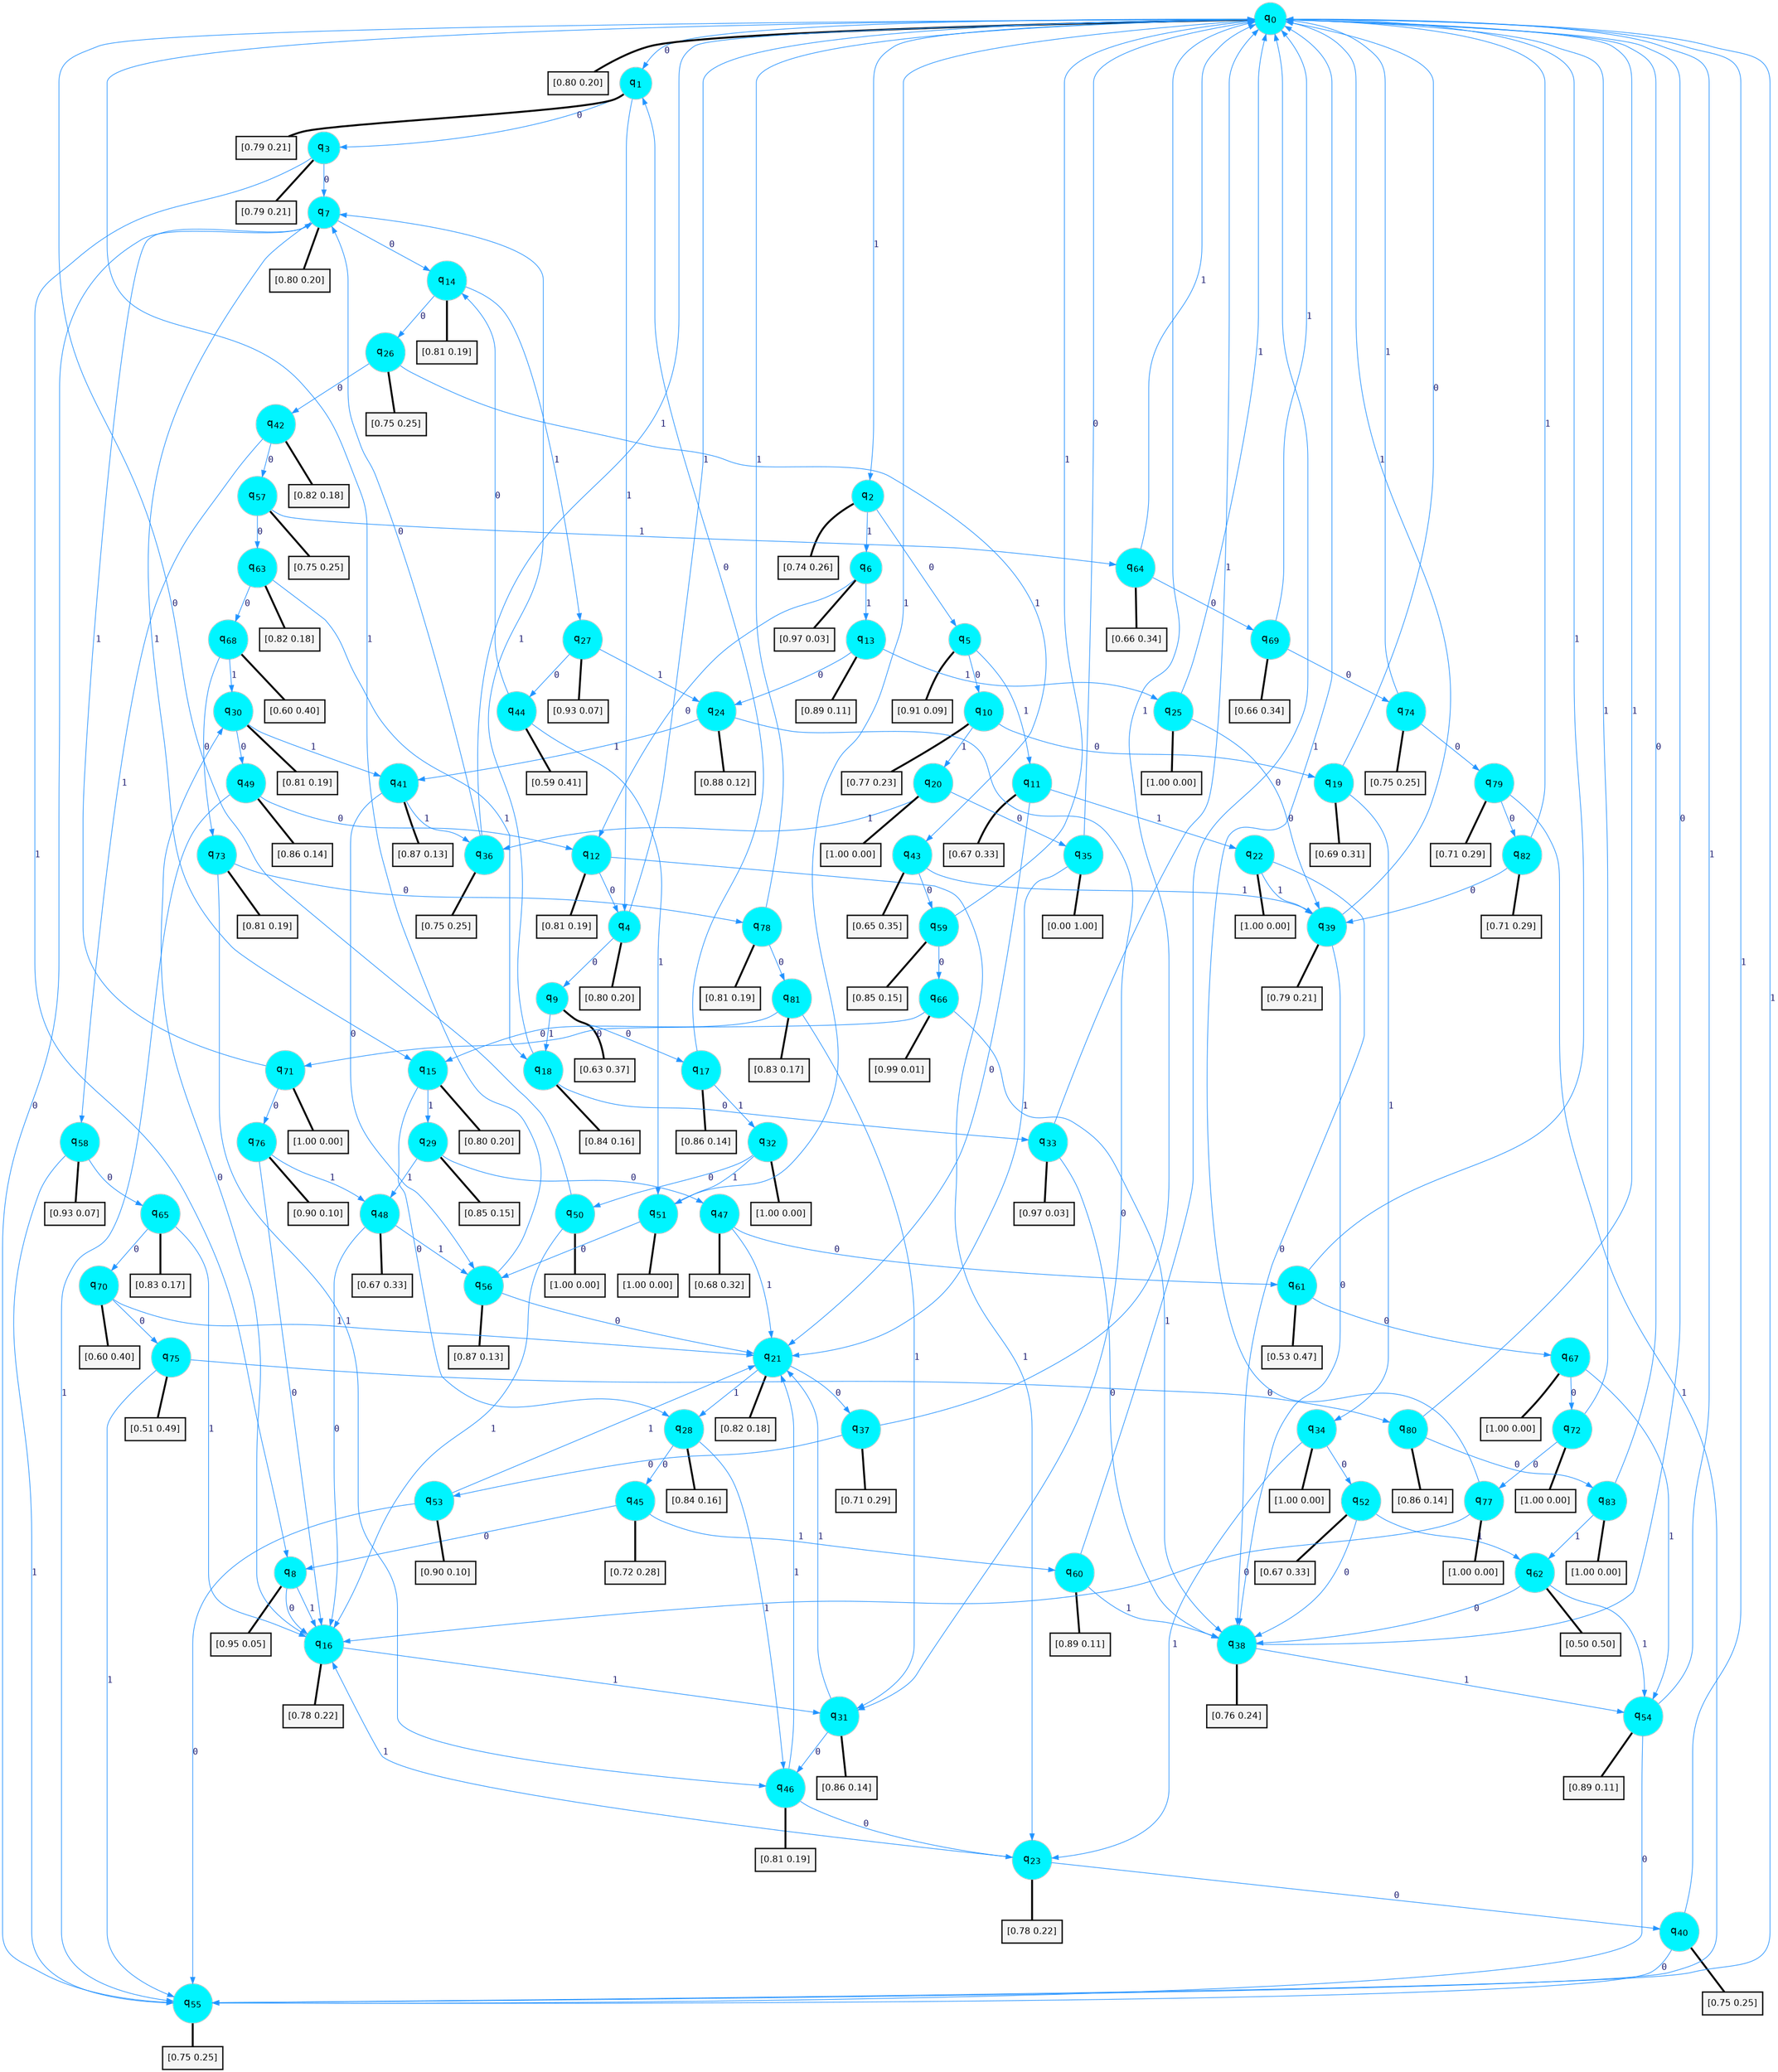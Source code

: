digraph G {
graph [
bgcolor=transparent, dpi=300, rankdir=TD, size="40,25"];
node [
color=gray, fillcolor=turquoise1, fontcolor=black, fontname=Helvetica, fontsize=16, fontweight=bold, shape=circle, style=filled];
edge [
arrowsize=1, color=dodgerblue1, fontcolor=midnightblue, fontname=courier, fontweight=bold, penwidth=1, style=solid, weight=20];
0[label=<q<SUB>0</SUB>>];
1[label=<q<SUB>1</SUB>>];
2[label=<q<SUB>2</SUB>>];
3[label=<q<SUB>3</SUB>>];
4[label=<q<SUB>4</SUB>>];
5[label=<q<SUB>5</SUB>>];
6[label=<q<SUB>6</SUB>>];
7[label=<q<SUB>7</SUB>>];
8[label=<q<SUB>8</SUB>>];
9[label=<q<SUB>9</SUB>>];
10[label=<q<SUB>10</SUB>>];
11[label=<q<SUB>11</SUB>>];
12[label=<q<SUB>12</SUB>>];
13[label=<q<SUB>13</SUB>>];
14[label=<q<SUB>14</SUB>>];
15[label=<q<SUB>15</SUB>>];
16[label=<q<SUB>16</SUB>>];
17[label=<q<SUB>17</SUB>>];
18[label=<q<SUB>18</SUB>>];
19[label=<q<SUB>19</SUB>>];
20[label=<q<SUB>20</SUB>>];
21[label=<q<SUB>21</SUB>>];
22[label=<q<SUB>22</SUB>>];
23[label=<q<SUB>23</SUB>>];
24[label=<q<SUB>24</SUB>>];
25[label=<q<SUB>25</SUB>>];
26[label=<q<SUB>26</SUB>>];
27[label=<q<SUB>27</SUB>>];
28[label=<q<SUB>28</SUB>>];
29[label=<q<SUB>29</SUB>>];
30[label=<q<SUB>30</SUB>>];
31[label=<q<SUB>31</SUB>>];
32[label=<q<SUB>32</SUB>>];
33[label=<q<SUB>33</SUB>>];
34[label=<q<SUB>34</SUB>>];
35[label=<q<SUB>35</SUB>>];
36[label=<q<SUB>36</SUB>>];
37[label=<q<SUB>37</SUB>>];
38[label=<q<SUB>38</SUB>>];
39[label=<q<SUB>39</SUB>>];
40[label=<q<SUB>40</SUB>>];
41[label=<q<SUB>41</SUB>>];
42[label=<q<SUB>42</SUB>>];
43[label=<q<SUB>43</SUB>>];
44[label=<q<SUB>44</SUB>>];
45[label=<q<SUB>45</SUB>>];
46[label=<q<SUB>46</SUB>>];
47[label=<q<SUB>47</SUB>>];
48[label=<q<SUB>48</SUB>>];
49[label=<q<SUB>49</SUB>>];
50[label=<q<SUB>50</SUB>>];
51[label=<q<SUB>51</SUB>>];
52[label=<q<SUB>52</SUB>>];
53[label=<q<SUB>53</SUB>>];
54[label=<q<SUB>54</SUB>>];
55[label=<q<SUB>55</SUB>>];
56[label=<q<SUB>56</SUB>>];
57[label=<q<SUB>57</SUB>>];
58[label=<q<SUB>58</SUB>>];
59[label=<q<SUB>59</SUB>>];
60[label=<q<SUB>60</SUB>>];
61[label=<q<SUB>61</SUB>>];
62[label=<q<SUB>62</SUB>>];
63[label=<q<SUB>63</SUB>>];
64[label=<q<SUB>64</SUB>>];
65[label=<q<SUB>65</SUB>>];
66[label=<q<SUB>66</SUB>>];
67[label=<q<SUB>67</SUB>>];
68[label=<q<SUB>68</SUB>>];
69[label=<q<SUB>69</SUB>>];
70[label=<q<SUB>70</SUB>>];
71[label=<q<SUB>71</SUB>>];
72[label=<q<SUB>72</SUB>>];
73[label=<q<SUB>73</SUB>>];
74[label=<q<SUB>74</SUB>>];
75[label=<q<SUB>75</SUB>>];
76[label=<q<SUB>76</SUB>>];
77[label=<q<SUB>77</SUB>>];
78[label=<q<SUB>78</SUB>>];
79[label=<q<SUB>79</SUB>>];
80[label=<q<SUB>80</SUB>>];
81[label=<q<SUB>81</SUB>>];
82[label=<q<SUB>82</SUB>>];
83[label=<q<SUB>83</SUB>>];
84[label="[0.80 0.20]", shape=box,fontcolor=black, fontname=Helvetica, fontsize=14, penwidth=2, fillcolor=whitesmoke,color=black];
85[label="[0.79 0.21]", shape=box,fontcolor=black, fontname=Helvetica, fontsize=14, penwidth=2, fillcolor=whitesmoke,color=black];
86[label="[0.74 0.26]", shape=box,fontcolor=black, fontname=Helvetica, fontsize=14, penwidth=2, fillcolor=whitesmoke,color=black];
87[label="[0.79 0.21]", shape=box,fontcolor=black, fontname=Helvetica, fontsize=14, penwidth=2, fillcolor=whitesmoke,color=black];
88[label="[0.80 0.20]", shape=box,fontcolor=black, fontname=Helvetica, fontsize=14, penwidth=2, fillcolor=whitesmoke,color=black];
89[label="[0.91 0.09]", shape=box,fontcolor=black, fontname=Helvetica, fontsize=14, penwidth=2, fillcolor=whitesmoke,color=black];
90[label="[0.97 0.03]", shape=box,fontcolor=black, fontname=Helvetica, fontsize=14, penwidth=2, fillcolor=whitesmoke,color=black];
91[label="[0.80 0.20]", shape=box,fontcolor=black, fontname=Helvetica, fontsize=14, penwidth=2, fillcolor=whitesmoke,color=black];
92[label="[0.95 0.05]", shape=box,fontcolor=black, fontname=Helvetica, fontsize=14, penwidth=2, fillcolor=whitesmoke,color=black];
93[label="[0.63 0.37]", shape=box,fontcolor=black, fontname=Helvetica, fontsize=14, penwidth=2, fillcolor=whitesmoke,color=black];
94[label="[0.77 0.23]", shape=box,fontcolor=black, fontname=Helvetica, fontsize=14, penwidth=2, fillcolor=whitesmoke,color=black];
95[label="[0.67 0.33]", shape=box,fontcolor=black, fontname=Helvetica, fontsize=14, penwidth=2, fillcolor=whitesmoke,color=black];
96[label="[0.81 0.19]", shape=box,fontcolor=black, fontname=Helvetica, fontsize=14, penwidth=2, fillcolor=whitesmoke,color=black];
97[label="[0.89 0.11]", shape=box,fontcolor=black, fontname=Helvetica, fontsize=14, penwidth=2, fillcolor=whitesmoke,color=black];
98[label="[0.81 0.19]", shape=box,fontcolor=black, fontname=Helvetica, fontsize=14, penwidth=2, fillcolor=whitesmoke,color=black];
99[label="[0.80 0.20]", shape=box,fontcolor=black, fontname=Helvetica, fontsize=14, penwidth=2, fillcolor=whitesmoke,color=black];
100[label="[0.78 0.22]", shape=box,fontcolor=black, fontname=Helvetica, fontsize=14, penwidth=2, fillcolor=whitesmoke,color=black];
101[label="[0.86 0.14]", shape=box,fontcolor=black, fontname=Helvetica, fontsize=14, penwidth=2, fillcolor=whitesmoke,color=black];
102[label="[0.84 0.16]", shape=box,fontcolor=black, fontname=Helvetica, fontsize=14, penwidth=2, fillcolor=whitesmoke,color=black];
103[label="[0.69 0.31]", shape=box,fontcolor=black, fontname=Helvetica, fontsize=14, penwidth=2, fillcolor=whitesmoke,color=black];
104[label="[1.00 0.00]", shape=box,fontcolor=black, fontname=Helvetica, fontsize=14, penwidth=2, fillcolor=whitesmoke,color=black];
105[label="[0.82 0.18]", shape=box,fontcolor=black, fontname=Helvetica, fontsize=14, penwidth=2, fillcolor=whitesmoke,color=black];
106[label="[1.00 0.00]", shape=box,fontcolor=black, fontname=Helvetica, fontsize=14, penwidth=2, fillcolor=whitesmoke,color=black];
107[label="[0.78 0.22]", shape=box,fontcolor=black, fontname=Helvetica, fontsize=14, penwidth=2, fillcolor=whitesmoke,color=black];
108[label="[0.88 0.12]", shape=box,fontcolor=black, fontname=Helvetica, fontsize=14, penwidth=2, fillcolor=whitesmoke,color=black];
109[label="[1.00 0.00]", shape=box,fontcolor=black, fontname=Helvetica, fontsize=14, penwidth=2, fillcolor=whitesmoke,color=black];
110[label="[0.75 0.25]", shape=box,fontcolor=black, fontname=Helvetica, fontsize=14, penwidth=2, fillcolor=whitesmoke,color=black];
111[label="[0.93 0.07]", shape=box,fontcolor=black, fontname=Helvetica, fontsize=14, penwidth=2, fillcolor=whitesmoke,color=black];
112[label="[0.84 0.16]", shape=box,fontcolor=black, fontname=Helvetica, fontsize=14, penwidth=2, fillcolor=whitesmoke,color=black];
113[label="[0.85 0.15]", shape=box,fontcolor=black, fontname=Helvetica, fontsize=14, penwidth=2, fillcolor=whitesmoke,color=black];
114[label="[0.81 0.19]", shape=box,fontcolor=black, fontname=Helvetica, fontsize=14, penwidth=2, fillcolor=whitesmoke,color=black];
115[label="[0.86 0.14]", shape=box,fontcolor=black, fontname=Helvetica, fontsize=14, penwidth=2, fillcolor=whitesmoke,color=black];
116[label="[1.00 0.00]", shape=box,fontcolor=black, fontname=Helvetica, fontsize=14, penwidth=2, fillcolor=whitesmoke,color=black];
117[label="[0.97 0.03]", shape=box,fontcolor=black, fontname=Helvetica, fontsize=14, penwidth=2, fillcolor=whitesmoke,color=black];
118[label="[1.00 0.00]", shape=box,fontcolor=black, fontname=Helvetica, fontsize=14, penwidth=2, fillcolor=whitesmoke,color=black];
119[label="[0.00 1.00]", shape=box,fontcolor=black, fontname=Helvetica, fontsize=14, penwidth=2, fillcolor=whitesmoke,color=black];
120[label="[0.75 0.25]", shape=box,fontcolor=black, fontname=Helvetica, fontsize=14, penwidth=2, fillcolor=whitesmoke,color=black];
121[label="[0.71 0.29]", shape=box,fontcolor=black, fontname=Helvetica, fontsize=14, penwidth=2, fillcolor=whitesmoke,color=black];
122[label="[0.76 0.24]", shape=box,fontcolor=black, fontname=Helvetica, fontsize=14, penwidth=2, fillcolor=whitesmoke,color=black];
123[label="[0.79 0.21]", shape=box,fontcolor=black, fontname=Helvetica, fontsize=14, penwidth=2, fillcolor=whitesmoke,color=black];
124[label="[0.75 0.25]", shape=box,fontcolor=black, fontname=Helvetica, fontsize=14, penwidth=2, fillcolor=whitesmoke,color=black];
125[label="[0.87 0.13]", shape=box,fontcolor=black, fontname=Helvetica, fontsize=14, penwidth=2, fillcolor=whitesmoke,color=black];
126[label="[0.82 0.18]", shape=box,fontcolor=black, fontname=Helvetica, fontsize=14, penwidth=2, fillcolor=whitesmoke,color=black];
127[label="[0.65 0.35]", shape=box,fontcolor=black, fontname=Helvetica, fontsize=14, penwidth=2, fillcolor=whitesmoke,color=black];
128[label="[0.59 0.41]", shape=box,fontcolor=black, fontname=Helvetica, fontsize=14, penwidth=2, fillcolor=whitesmoke,color=black];
129[label="[0.72 0.28]", shape=box,fontcolor=black, fontname=Helvetica, fontsize=14, penwidth=2, fillcolor=whitesmoke,color=black];
130[label="[0.81 0.19]", shape=box,fontcolor=black, fontname=Helvetica, fontsize=14, penwidth=2, fillcolor=whitesmoke,color=black];
131[label="[0.68 0.32]", shape=box,fontcolor=black, fontname=Helvetica, fontsize=14, penwidth=2, fillcolor=whitesmoke,color=black];
132[label="[0.67 0.33]", shape=box,fontcolor=black, fontname=Helvetica, fontsize=14, penwidth=2, fillcolor=whitesmoke,color=black];
133[label="[0.86 0.14]", shape=box,fontcolor=black, fontname=Helvetica, fontsize=14, penwidth=2, fillcolor=whitesmoke,color=black];
134[label="[1.00 0.00]", shape=box,fontcolor=black, fontname=Helvetica, fontsize=14, penwidth=2, fillcolor=whitesmoke,color=black];
135[label="[1.00 0.00]", shape=box,fontcolor=black, fontname=Helvetica, fontsize=14, penwidth=2, fillcolor=whitesmoke,color=black];
136[label="[0.67 0.33]", shape=box,fontcolor=black, fontname=Helvetica, fontsize=14, penwidth=2, fillcolor=whitesmoke,color=black];
137[label="[0.90 0.10]", shape=box,fontcolor=black, fontname=Helvetica, fontsize=14, penwidth=2, fillcolor=whitesmoke,color=black];
138[label="[0.89 0.11]", shape=box,fontcolor=black, fontname=Helvetica, fontsize=14, penwidth=2, fillcolor=whitesmoke,color=black];
139[label="[0.75 0.25]", shape=box,fontcolor=black, fontname=Helvetica, fontsize=14, penwidth=2, fillcolor=whitesmoke,color=black];
140[label="[0.87 0.13]", shape=box,fontcolor=black, fontname=Helvetica, fontsize=14, penwidth=2, fillcolor=whitesmoke,color=black];
141[label="[0.75 0.25]", shape=box,fontcolor=black, fontname=Helvetica, fontsize=14, penwidth=2, fillcolor=whitesmoke,color=black];
142[label="[0.93 0.07]", shape=box,fontcolor=black, fontname=Helvetica, fontsize=14, penwidth=2, fillcolor=whitesmoke,color=black];
143[label="[0.85 0.15]", shape=box,fontcolor=black, fontname=Helvetica, fontsize=14, penwidth=2, fillcolor=whitesmoke,color=black];
144[label="[0.89 0.11]", shape=box,fontcolor=black, fontname=Helvetica, fontsize=14, penwidth=2, fillcolor=whitesmoke,color=black];
145[label="[0.53 0.47]", shape=box,fontcolor=black, fontname=Helvetica, fontsize=14, penwidth=2, fillcolor=whitesmoke,color=black];
146[label="[0.50 0.50]", shape=box,fontcolor=black, fontname=Helvetica, fontsize=14, penwidth=2, fillcolor=whitesmoke,color=black];
147[label="[0.82 0.18]", shape=box,fontcolor=black, fontname=Helvetica, fontsize=14, penwidth=2, fillcolor=whitesmoke,color=black];
148[label="[0.66 0.34]", shape=box,fontcolor=black, fontname=Helvetica, fontsize=14, penwidth=2, fillcolor=whitesmoke,color=black];
149[label="[0.83 0.17]", shape=box,fontcolor=black, fontname=Helvetica, fontsize=14, penwidth=2, fillcolor=whitesmoke,color=black];
150[label="[0.99 0.01]", shape=box,fontcolor=black, fontname=Helvetica, fontsize=14, penwidth=2, fillcolor=whitesmoke,color=black];
151[label="[1.00 0.00]", shape=box,fontcolor=black, fontname=Helvetica, fontsize=14, penwidth=2, fillcolor=whitesmoke,color=black];
152[label="[0.60 0.40]", shape=box,fontcolor=black, fontname=Helvetica, fontsize=14, penwidth=2, fillcolor=whitesmoke,color=black];
153[label="[0.66 0.34]", shape=box,fontcolor=black, fontname=Helvetica, fontsize=14, penwidth=2, fillcolor=whitesmoke,color=black];
154[label="[0.60 0.40]", shape=box,fontcolor=black, fontname=Helvetica, fontsize=14, penwidth=2, fillcolor=whitesmoke,color=black];
155[label="[1.00 0.00]", shape=box,fontcolor=black, fontname=Helvetica, fontsize=14, penwidth=2, fillcolor=whitesmoke,color=black];
156[label="[1.00 0.00]", shape=box,fontcolor=black, fontname=Helvetica, fontsize=14, penwidth=2, fillcolor=whitesmoke,color=black];
157[label="[0.81 0.19]", shape=box,fontcolor=black, fontname=Helvetica, fontsize=14, penwidth=2, fillcolor=whitesmoke,color=black];
158[label="[0.75 0.25]", shape=box,fontcolor=black, fontname=Helvetica, fontsize=14, penwidth=2, fillcolor=whitesmoke,color=black];
159[label="[0.51 0.49]", shape=box,fontcolor=black, fontname=Helvetica, fontsize=14, penwidth=2, fillcolor=whitesmoke,color=black];
160[label="[0.90 0.10]", shape=box,fontcolor=black, fontname=Helvetica, fontsize=14, penwidth=2, fillcolor=whitesmoke,color=black];
161[label="[1.00 0.00]", shape=box,fontcolor=black, fontname=Helvetica, fontsize=14, penwidth=2, fillcolor=whitesmoke,color=black];
162[label="[0.81 0.19]", shape=box,fontcolor=black, fontname=Helvetica, fontsize=14, penwidth=2, fillcolor=whitesmoke,color=black];
163[label="[0.71 0.29]", shape=box,fontcolor=black, fontname=Helvetica, fontsize=14, penwidth=2, fillcolor=whitesmoke,color=black];
164[label="[0.86 0.14]", shape=box,fontcolor=black, fontname=Helvetica, fontsize=14, penwidth=2, fillcolor=whitesmoke,color=black];
165[label="[0.83 0.17]", shape=box,fontcolor=black, fontname=Helvetica, fontsize=14, penwidth=2, fillcolor=whitesmoke,color=black];
166[label="[0.71 0.29]", shape=box,fontcolor=black, fontname=Helvetica, fontsize=14, penwidth=2, fillcolor=whitesmoke,color=black];
167[label="[1.00 0.00]", shape=box,fontcolor=black, fontname=Helvetica, fontsize=14, penwidth=2, fillcolor=whitesmoke,color=black];
0->1 [label=0];
0->2 [label=1];
0->84 [arrowhead=none, penwidth=3,color=black];
1->3 [label=0];
1->4 [label=1];
1->85 [arrowhead=none, penwidth=3,color=black];
2->5 [label=0];
2->6 [label=1];
2->86 [arrowhead=none, penwidth=3,color=black];
3->7 [label=0];
3->8 [label=1];
3->87 [arrowhead=none, penwidth=3,color=black];
4->9 [label=0];
4->0 [label=1];
4->88 [arrowhead=none, penwidth=3,color=black];
5->10 [label=0];
5->11 [label=1];
5->89 [arrowhead=none, penwidth=3,color=black];
6->12 [label=0];
6->13 [label=1];
6->90 [arrowhead=none, penwidth=3,color=black];
7->14 [label=0];
7->15 [label=1];
7->91 [arrowhead=none, penwidth=3,color=black];
8->16 [label=0];
8->16 [label=1];
8->92 [arrowhead=none, penwidth=3,color=black];
9->17 [label=0];
9->18 [label=1];
9->93 [arrowhead=none, penwidth=3,color=black];
10->19 [label=0];
10->20 [label=1];
10->94 [arrowhead=none, penwidth=3,color=black];
11->21 [label=0];
11->22 [label=1];
11->95 [arrowhead=none, penwidth=3,color=black];
12->4 [label=0];
12->23 [label=1];
12->96 [arrowhead=none, penwidth=3,color=black];
13->24 [label=0];
13->25 [label=1];
13->97 [arrowhead=none, penwidth=3,color=black];
14->26 [label=0];
14->27 [label=1];
14->98 [arrowhead=none, penwidth=3,color=black];
15->28 [label=0];
15->29 [label=1];
15->99 [arrowhead=none, penwidth=3,color=black];
16->30 [label=0];
16->31 [label=1];
16->100 [arrowhead=none, penwidth=3,color=black];
17->1 [label=0];
17->32 [label=1];
17->101 [arrowhead=none, penwidth=3,color=black];
18->33 [label=0];
18->7 [label=1];
18->102 [arrowhead=none, penwidth=3,color=black];
19->0 [label=0];
19->34 [label=1];
19->103 [arrowhead=none, penwidth=3,color=black];
20->35 [label=0];
20->36 [label=1];
20->104 [arrowhead=none, penwidth=3,color=black];
21->37 [label=0];
21->28 [label=1];
21->105 [arrowhead=none, penwidth=3,color=black];
22->38 [label=0];
22->39 [label=1];
22->106 [arrowhead=none, penwidth=3,color=black];
23->40 [label=0];
23->16 [label=1];
23->107 [arrowhead=none, penwidth=3,color=black];
24->31 [label=0];
24->41 [label=1];
24->108 [arrowhead=none, penwidth=3,color=black];
25->39 [label=0];
25->0 [label=1];
25->109 [arrowhead=none, penwidth=3,color=black];
26->42 [label=0];
26->43 [label=1];
26->110 [arrowhead=none, penwidth=3,color=black];
27->44 [label=0];
27->24 [label=1];
27->111 [arrowhead=none, penwidth=3,color=black];
28->45 [label=0];
28->46 [label=1];
28->112 [arrowhead=none, penwidth=3,color=black];
29->47 [label=0];
29->48 [label=1];
29->113 [arrowhead=none, penwidth=3,color=black];
30->49 [label=0];
30->41 [label=1];
30->114 [arrowhead=none, penwidth=3,color=black];
31->46 [label=0];
31->21 [label=1];
31->115 [arrowhead=none, penwidth=3,color=black];
32->50 [label=0];
32->51 [label=1];
32->116 [arrowhead=none, penwidth=3,color=black];
33->38 [label=0];
33->0 [label=1];
33->117 [arrowhead=none, penwidth=3,color=black];
34->52 [label=0];
34->23 [label=1];
34->118 [arrowhead=none, penwidth=3,color=black];
35->0 [label=0];
35->21 [label=1];
35->119 [arrowhead=none, penwidth=3,color=black];
36->7 [label=0];
36->0 [label=1];
36->120 [arrowhead=none, penwidth=3,color=black];
37->53 [label=0];
37->0 [label=1];
37->121 [arrowhead=none, penwidth=3,color=black];
38->0 [label=0];
38->54 [label=1];
38->122 [arrowhead=none, penwidth=3,color=black];
39->38 [label=0];
39->0 [label=1];
39->123 [arrowhead=none, penwidth=3,color=black];
40->55 [label=0];
40->0 [label=1];
40->124 [arrowhead=none, penwidth=3,color=black];
41->56 [label=0];
41->36 [label=1];
41->125 [arrowhead=none, penwidth=3,color=black];
42->57 [label=0];
42->58 [label=1];
42->126 [arrowhead=none, penwidth=3,color=black];
43->59 [label=0];
43->39 [label=1];
43->127 [arrowhead=none, penwidth=3,color=black];
44->14 [label=0];
44->51 [label=1];
44->128 [arrowhead=none, penwidth=3,color=black];
45->8 [label=0];
45->60 [label=1];
45->129 [arrowhead=none, penwidth=3,color=black];
46->23 [label=0];
46->21 [label=1];
46->130 [arrowhead=none, penwidth=3,color=black];
47->61 [label=0];
47->21 [label=1];
47->131 [arrowhead=none, penwidth=3,color=black];
48->16 [label=0];
48->56 [label=1];
48->132 [arrowhead=none, penwidth=3,color=black];
49->12 [label=0];
49->55 [label=1];
49->133 [arrowhead=none, penwidth=3,color=black];
50->0 [label=0];
50->16 [label=1];
50->134 [arrowhead=none, penwidth=3,color=black];
51->56 [label=0];
51->0 [label=1];
51->135 [arrowhead=none, penwidth=3,color=black];
52->38 [label=0];
52->62 [label=1];
52->136 [arrowhead=none, penwidth=3,color=black];
53->55 [label=0];
53->21 [label=1];
53->137 [arrowhead=none, penwidth=3,color=black];
54->55 [label=0];
54->0 [label=1];
54->138 [arrowhead=none, penwidth=3,color=black];
55->7 [label=0];
55->0 [label=1];
55->139 [arrowhead=none, penwidth=3,color=black];
56->21 [label=0];
56->0 [label=1];
56->140 [arrowhead=none, penwidth=3,color=black];
57->63 [label=0];
57->64 [label=1];
57->141 [arrowhead=none, penwidth=3,color=black];
58->65 [label=0];
58->55 [label=1];
58->142 [arrowhead=none, penwidth=3,color=black];
59->66 [label=0];
59->0 [label=1];
59->143 [arrowhead=none, penwidth=3,color=black];
60->0 [label=0];
60->38 [label=1];
60->144 [arrowhead=none, penwidth=3,color=black];
61->67 [label=0];
61->0 [label=1];
61->145 [arrowhead=none, penwidth=3,color=black];
62->38 [label=0];
62->54 [label=1];
62->146 [arrowhead=none, penwidth=3,color=black];
63->68 [label=0];
63->18 [label=1];
63->147 [arrowhead=none, penwidth=3,color=black];
64->69 [label=0];
64->0 [label=1];
64->148 [arrowhead=none, penwidth=3,color=black];
65->70 [label=0];
65->16 [label=1];
65->149 [arrowhead=none, penwidth=3,color=black];
66->71 [label=0];
66->38 [label=1];
66->150 [arrowhead=none, penwidth=3,color=black];
67->72 [label=0];
67->54 [label=1];
67->151 [arrowhead=none, penwidth=3,color=black];
68->73 [label=0];
68->30 [label=1];
68->152 [arrowhead=none, penwidth=3,color=black];
69->74 [label=0];
69->0 [label=1];
69->153 [arrowhead=none, penwidth=3,color=black];
70->75 [label=0];
70->21 [label=1];
70->154 [arrowhead=none, penwidth=3,color=black];
71->76 [label=0];
71->7 [label=1];
71->155 [arrowhead=none, penwidth=3,color=black];
72->77 [label=0];
72->0 [label=1];
72->156 [arrowhead=none, penwidth=3,color=black];
73->78 [label=0];
73->46 [label=1];
73->157 [arrowhead=none, penwidth=3,color=black];
74->79 [label=0];
74->0 [label=1];
74->158 [arrowhead=none, penwidth=3,color=black];
75->80 [label=0];
75->55 [label=1];
75->159 [arrowhead=none, penwidth=3,color=black];
76->16 [label=0];
76->48 [label=1];
76->160 [arrowhead=none, penwidth=3,color=black];
77->16 [label=0];
77->0 [label=1];
77->161 [arrowhead=none, penwidth=3,color=black];
78->81 [label=0];
78->0 [label=1];
78->162 [arrowhead=none, penwidth=3,color=black];
79->82 [label=0];
79->55 [label=1];
79->163 [arrowhead=none, penwidth=3,color=black];
80->83 [label=0];
80->0 [label=1];
80->164 [arrowhead=none, penwidth=3,color=black];
81->15 [label=0];
81->31 [label=1];
81->165 [arrowhead=none, penwidth=3,color=black];
82->39 [label=0];
82->0 [label=1];
82->166 [arrowhead=none, penwidth=3,color=black];
83->0 [label=0];
83->62 [label=1];
83->167 [arrowhead=none, penwidth=3,color=black];
}
